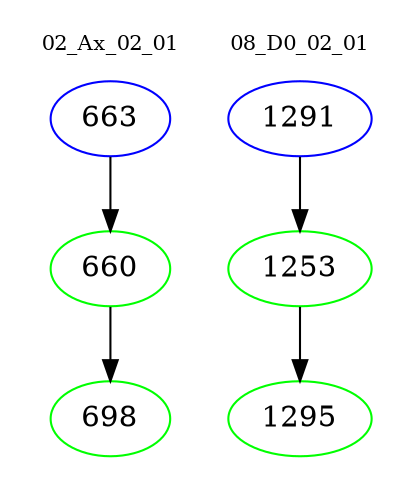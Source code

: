 digraph{
subgraph cluster_0 {
color = white
label = "02_Ax_02_01";
fontsize=10;
T0_663 [label="663", color="blue"]
T0_663 -> T0_660 [color="black"]
T0_660 [label="660", color="green"]
T0_660 -> T0_698 [color="black"]
T0_698 [label="698", color="green"]
}
subgraph cluster_1 {
color = white
label = "08_D0_02_01";
fontsize=10;
T1_1291 [label="1291", color="blue"]
T1_1291 -> T1_1253 [color="black"]
T1_1253 [label="1253", color="green"]
T1_1253 -> T1_1295 [color="black"]
T1_1295 [label="1295", color="green"]
}
}
